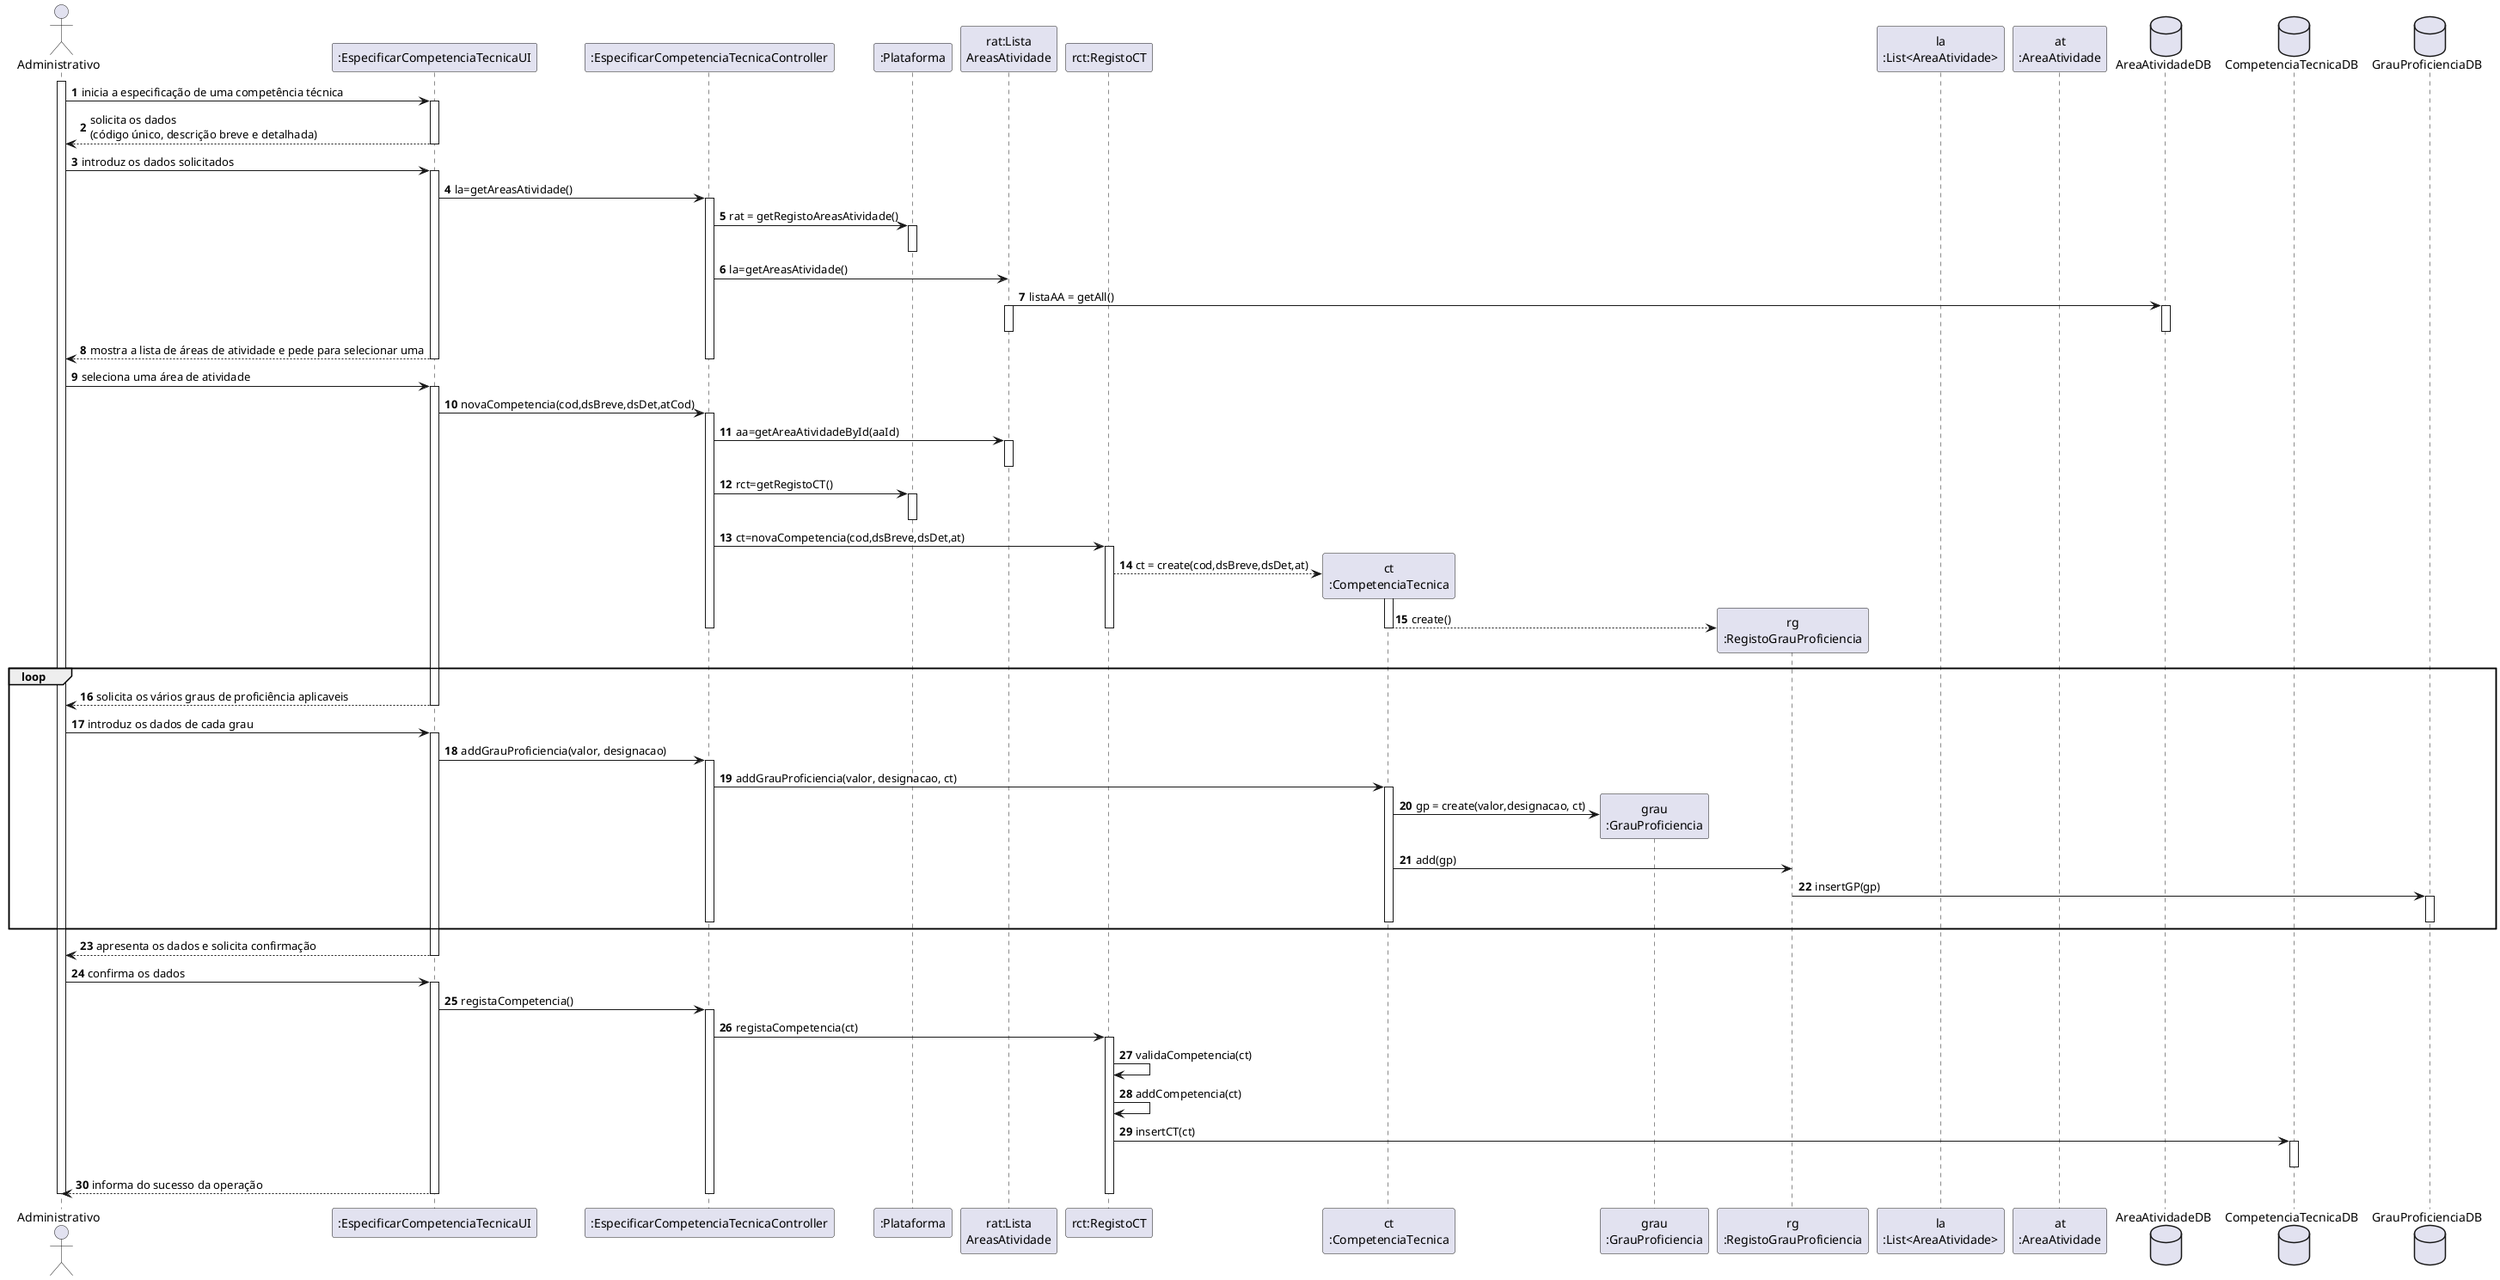 @startuml
autonumber
'hide footbox
actor "Administrativo" as ADM

participant ":EspecificarCompetenciaTecnicaUI" as UI
participant ":EspecificarCompetenciaTecnicaController" as CTRL
participant ":Plataforma" as PLAT
participant "rat:Lista\nAreasAtividade" as RAT
participant "rct:RegistoCT" as RCT
participant "ct\n:CompetenciaTecnica" as COMPETENCIA
participant "grau\n:GrauProficiencia" as GP
participant "rg\n:RegistoGrauProficiencia" as LGRAUS
participant "la\n:List<AreaAtividade>" as LISTA_AREAS
participant "at\n:AreaAtividade" as AREA
database AreaAtividadeDB as aaDB 
database CompetenciaTecnicaDB as ctDB
database GrauProficienciaDB as gpDB

activate ADM
ADM -> UI : inicia a especificação de uma competência técnica
activate UI
UI --> ADM : solicita os dados \n(código único, descrição breve e detalhada)
deactivate UI

ADM -> UI : introduz os dados solicitados
activate UI

UI -> CTRL : la=getAreasAtividade()
activate CTRL

CTRL -> PLAT : rat = getRegistoAreasAtividade()
activate PLAT
deactivate PLAT

CTRL -> RAT : la=getAreasAtividade()
RAT -> aaDB : listaAA = getAll()
activate aaDB 
deactivate aaDB
activate RAT
deactivate RAT

UI --> ADM : mostra a lista de áreas de atividade e pede para selecionar uma
deactivate CTRL
deactivate UI

ADM -> UI : seleciona uma área de atividade
activate UI

UI -> CTRL : novaCompetencia(cod,dsBreve,dsDet,atCod)
activate CTRL

CTRL -> RAT: aa=getAreaAtividadeById(aaId)
activate RAT
deactivate RAT

CTRL -> PLAT: rct=getRegistoCT()
activate PLAT
deactivate PLAT


CTRL -> RCT: ct=novaCompetencia(cod,dsBreve,dsDet,at)
activate RCT

RCT --> COMPETENCIA**: ct = create(cod,dsBreve,dsDet,at)
activate COMPETENCIA
COMPETENCIA --> LGRAUS**: create()
deactivate COMPETENCIA
deactivate RCT
deactivate CTRL

loop
UI --> ADM : solicita os vários graus de proficiência aplicaveis
deactivate UI

ADM -> UI : introduz os dados de cada grau
activate UI

UI -> CTRL :  addGrauProficiencia(valor, designacao)
activate CTRL

CTRL -> COMPETENCIA : addGrauProficiencia(valor, designacao, ct)
activate COMPETENCIA

COMPETENCIA -> GP** : gp = create(valor,designacao, ct)

COMPETENCIA -> LGRAUS: add(gp)
LGRAUS -> gpDB : insertGP(gp)
activate gpDB
deactivate gpDB
deactivate COMPETENCIA
deactivate CTRL

end loop

UI --> ADM : apresenta os dados e solicita confirmação
deactivate PLAT
deactivate CTRL
deactivate UI

ADM -> UI : confirma os dados
activate UI
UI -> CTRL : registaCompetencia()
activate CTRL

CTRL -> RCT : registaCompetencia(ct)
activate RCT

RCT -> RCT : validaCompetencia(ct)
RCT -> RCT : addCompetencia(ct)
RCT -> ctDB : insertCT(ct)
activate ctDB
deactivate ctDB

UI --> ADM : informa do sucesso da operação
deactivate RCT
deactivate CTRL
deactivate UI

deactivate ADM

@enduml
